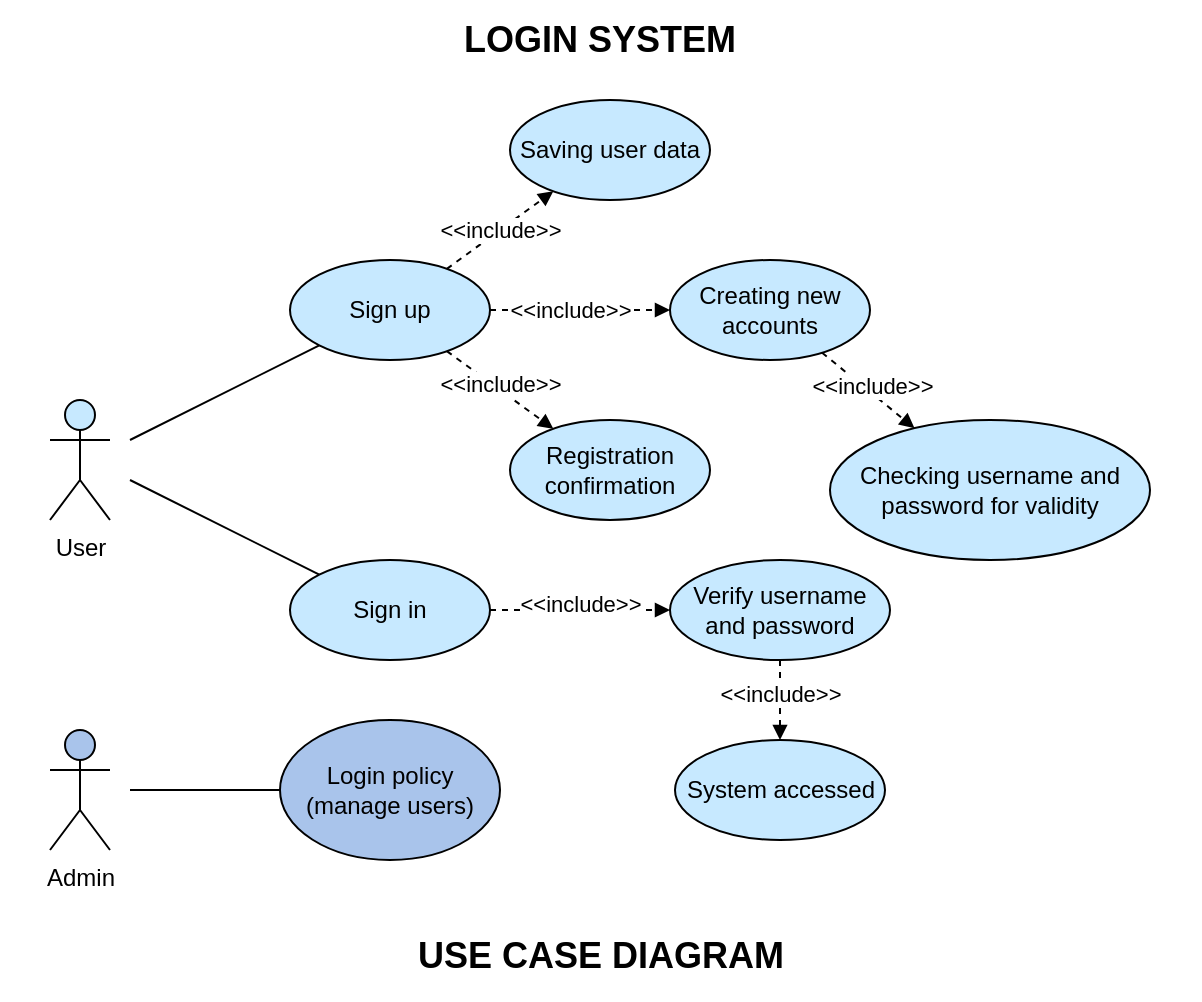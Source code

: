 <mxfile version="21.8.2" type="google">
  <diagram name="Страница — 1" id="r4jOsCiulaTXHGmy9pD6">
    <mxGraphModel grid="1" page="1" gridSize="10" guides="1" tooltips="1" connect="1" arrows="1" fold="1" pageScale="1" pageWidth="600" pageHeight="500" math="0" shadow="0">
      <root>
        <mxCell id="0" />
        <mxCell id="1" parent="0" />
        <mxCell id="jkGGEsKj9msyJrJW9UT2-1" value="&lt;b style=&quot;font-size: 18px;&quot;&gt;LOGIN SYSTEM&lt;/b&gt;" style="text;html=1;strokeColor=none;fillColor=none;align=center;verticalAlign=middle;whiteSpace=wrap;rounded=0;fontSize=18;" vertex="1" parent="1">
          <mxGeometry x="199" y="10" width="202" height="20" as="geometry" />
        </mxCell>
        <mxCell id="jkGGEsKj9msyJrJW9UT2-2" value="USE CASE DIAGRAM" style="text;html=1;strokeColor=none;fillColor=none;align=center;verticalAlign=middle;whiteSpace=wrap;rounded=0;fontStyle=1;fontSize=18;" vertex="1" parent="1">
          <mxGeometry x="198" y="465" width="205" height="25" as="geometry" />
        </mxCell>
        <mxCell id="BuX1tlL8T__U0MPUioRx-1" value="User" style="shape=umlActor;verticalLabelPosition=bottom;verticalAlign=top;html=1;outlineConnect=0;fillColor=#C7E9FF;" vertex="1" parent="1">
          <mxGeometry x="25" y="200" width="30" height="60" as="geometry" />
        </mxCell>
        <mxCell id="BuX1tlL8T__U0MPUioRx-6" value="Sign up" style="ellipse;whiteSpace=wrap;html=1;fillColor=#C7E9FF;" vertex="1" parent="1">
          <mxGeometry x="145" y="130" width="100" height="50" as="geometry" />
        </mxCell>
        <mxCell id="BuX1tlL8T__U0MPUioRx-7" value="Sign in" style="ellipse;whiteSpace=wrap;html=1;fillColor=#C7E9FF;" vertex="1" parent="1">
          <mxGeometry x="145" y="280" width="100" height="50" as="geometry" />
        </mxCell>
        <mxCell id="BuX1tlL8T__U0MPUioRx-8" value="" style="endArrow=block;dashed=1;endFill=1;endSize=5;html=1;rounded=0;strokeColor=#000000;" edge="1" parent="1" source="BuX1tlL8T__U0MPUioRx-6" target="BuX1tlL8T__U0MPUioRx-11">
          <mxGeometry width="160" relative="1" as="geometry">
            <mxPoint x="235" y="130" as="sourcePoint" />
            <mxPoint x="475" y="90" as="targetPoint" />
          </mxGeometry>
        </mxCell>
        <mxCell id="BuX1tlL8T__U0MPUioRx-10" value="&amp;lt;&amp;lt;include&amp;gt;&amp;gt;" style="edgeLabel;html=1;align=center;verticalAlign=middle;resizable=0;points=[];noLabel=0;allowArrows=1;connectable=0;collapsible=0;treeFolding=0;direction=east;" connectable="0" vertex="1" parent="BuX1tlL8T__U0MPUioRx-8">
          <mxGeometry relative="1" as="geometry">
            <mxPoint as="offset" />
          </mxGeometry>
        </mxCell>
        <mxCell id="BuX1tlL8T__U0MPUioRx-11" value="Saving user data" style="ellipse;whiteSpace=wrap;html=1;fillColor=#C7E9FF;" vertex="1" parent="1">
          <mxGeometry x="255" y="50" width="100" height="50" as="geometry" />
        </mxCell>
        <mxCell id="BuX1tlL8T__U0MPUioRx-12" value="Сreating new accounts" style="ellipse;whiteSpace=wrap;html=1;fillColor=#C7E9FF;" vertex="1" parent="1">
          <mxGeometry x="335" y="130" width="100" height="50" as="geometry" />
        </mxCell>
        <mxCell id="BuX1tlL8T__U0MPUioRx-13" value="" style="endArrow=block;dashed=1;endFill=1;endSize=5;html=1;rounded=0;strokeColor=#000000;" edge="1" parent="1" source="BuX1tlL8T__U0MPUioRx-6" target="BuX1tlL8T__U0MPUioRx-12">
          <mxGeometry width="160" relative="1" as="geometry">
            <mxPoint x="239" y="147" as="sourcePoint" />
            <mxPoint x="321" y="103" as="targetPoint" />
          </mxGeometry>
        </mxCell>
        <mxCell id="BuX1tlL8T__U0MPUioRx-14" value="&amp;lt;&amp;lt;include&amp;gt;&amp;gt;" style="edgeLabel;html=1;align=center;verticalAlign=middle;resizable=0;points=[];noLabel=0;allowArrows=1;connectable=0;collapsible=0;treeFolding=0;direction=east;" connectable="0" vertex="1" parent="BuX1tlL8T__U0MPUioRx-13">
          <mxGeometry relative="1" as="geometry">
            <mxPoint x="-5" as="offset" />
          </mxGeometry>
        </mxCell>
        <mxCell id="BuX1tlL8T__U0MPUioRx-16" value="Registration confirmation" style="ellipse;whiteSpace=wrap;html=1;fillColor=#C7E9FF;" vertex="1" parent="1">
          <mxGeometry x="255" y="210" width="100" height="50" as="geometry" />
        </mxCell>
        <mxCell id="BuX1tlL8T__U0MPUioRx-18" value="" style="endArrow=block;dashed=1;endFill=1;endSize=5;html=1;rounded=0;strokeColor=#000000;" edge="1" parent="1" source="BuX1tlL8T__U0MPUioRx-6" target="BuX1tlL8T__U0MPUioRx-16">
          <mxGeometry width="160" relative="1" as="geometry">
            <mxPoint x="255" y="165" as="sourcePoint" />
            <mxPoint x="365" y="165" as="targetPoint" />
          </mxGeometry>
        </mxCell>
        <mxCell id="BuX1tlL8T__U0MPUioRx-19" value="&amp;lt;&amp;lt;include&amp;gt;&amp;gt;" style="edgeLabel;html=1;align=center;verticalAlign=middle;resizable=0;points=[];noLabel=0;allowArrows=1;connectable=0;collapsible=0;treeFolding=0;direction=east;" connectable="0" vertex="1" parent="BuX1tlL8T__U0MPUioRx-18">
          <mxGeometry relative="1" as="geometry">
            <mxPoint y="-3" as="offset" />
          </mxGeometry>
        </mxCell>
        <mxCell id="BuX1tlL8T__U0MPUioRx-20" value="Checking username and password for validity" style="ellipse;whiteSpace=wrap;html=1;fillColor=#C7E9FF;" vertex="1" parent="1">
          <mxGeometry x="415" y="210" width="160" height="70" as="geometry" />
        </mxCell>
        <mxCell id="BuX1tlL8T__U0MPUioRx-21" value="" style="endArrow=block;dashed=1;endFill=1;endSize=5;html=1;rounded=0;strokeColor=#000000;" edge="1" parent="1" source="BuX1tlL8T__U0MPUioRx-12" target="BuX1tlL8T__U0MPUioRx-20">
          <mxGeometry width="160" relative="1" as="geometry">
            <mxPoint x="425" y="170" as="sourcePoint" />
            <mxPoint x="505" y="170" as="targetPoint" />
          </mxGeometry>
        </mxCell>
        <mxCell id="BuX1tlL8T__U0MPUioRx-22" value="&amp;lt;&amp;lt;include&amp;gt;&amp;gt;" style="edgeLabel;html=1;align=center;verticalAlign=middle;resizable=0;points=[];noLabel=0;allowArrows=1;connectable=0;collapsible=0;treeFolding=0;direction=east;" connectable="0" vertex="1" parent="BuX1tlL8T__U0MPUioRx-21">
          <mxGeometry relative="1" as="geometry">
            <mxPoint x="1" y="-3" as="offset" />
          </mxGeometry>
        </mxCell>
        <mxCell id="BuX1tlL8T__U0MPUioRx-23" value="Verify username and password" style="ellipse;whiteSpace=wrap;html=1;fillColor=#C7E9FF;" vertex="1" parent="1">
          <mxGeometry x="335" y="280" width="110" height="50" as="geometry" />
        </mxCell>
        <mxCell id="BuX1tlL8T__U0MPUioRx-24" value="System accessed" style="ellipse;whiteSpace=wrap;html=1;fillColor=#C7E9FF;" vertex="1" parent="1">
          <mxGeometry x="337.5" y="370" width="105" height="50" as="geometry" />
        </mxCell>
        <mxCell id="BuX1tlL8T__U0MPUioRx-25" value="Admin" style="shape=umlActor;verticalLabelPosition=bottom;verticalAlign=top;html=1;outlineConnect=0;fillColor=#A9C4EB;" vertex="1" parent="1">
          <mxGeometry x="25" y="365" width="30" height="60" as="geometry" />
        </mxCell>
        <mxCell id="BuX1tlL8T__U0MPUioRx-29" value="Login policy (manage users)" style="ellipse;whiteSpace=wrap;html=1;fillColor=#A9C4EB;" vertex="1" parent="1">
          <mxGeometry x="140" y="360" width="110" height="70" as="geometry" />
        </mxCell>
        <mxCell id="BuX1tlL8T__U0MPUioRx-30" value="" style="endArrow=none;html=1;rounded=0;" edge="1" parent="1" target="BuX1tlL8T__U0MPUioRx-6">
          <mxGeometry width="50" height="50" relative="1" as="geometry">
            <mxPoint x="65" y="220" as="sourcePoint" />
            <mxPoint x="135" y="220" as="targetPoint" />
          </mxGeometry>
        </mxCell>
        <mxCell id="BuX1tlL8T__U0MPUioRx-31" value="" style="endArrow=none;html=1;rounded=0;" edge="1" parent="1" target="BuX1tlL8T__U0MPUioRx-7">
          <mxGeometry width="50" height="50" relative="1" as="geometry">
            <mxPoint x="65" y="240" as="sourcePoint" />
            <mxPoint x="177" y="186" as="targetPoint" />
          </mxGeometry>
        </mxCell>
        <mxCell id="BuX1tlL8T__U0MPUioRx-32" value="" style="endArrow=none;html=1;rounded=0;" edge="1" parent="1" target="BuX1tlL8T__U0MPUioRx-29">
          <mxGeometry width="50" height="50" relative="1" as="geometry">
            <mxPoint x="65" y="395" as="sourcePoint" />
            <mxPoint x="145" y="465" as="targetPoint" />
          </mxGeometry>
        </mxCell>
        <mxCell id="BuX1tlL8T__U0MPUioRx-33" value="" style="endArrow=block;dashed=1;endFill=1;endSize=5;html=1;rounded=0;strokeColor=#000000;" edge="1" parent="1" source="BuX1tlL8T__U0MPUioRx-7" target="BuX1tlL8T__U0MPUioRx-23">
          <mxGeometry width="160" relative="1" as="geometry">
            <mxPoint x="255" y="380" as="sourcePoint" />
            <mxPoint x="325" y="414" as="targetPoint" />
          </mxGeometry>
        </mxCell>
        <mxCell id="BuX1tlL8T__U0MPUioRx-34" value="&amp;lt;&amp;lt;include&amp;gt;&amp;gt;" style="edgeLabel;html=1;align=center;verticalAlign=middle;resizable=0;points=[];noLabel=0;allowArrows=1;connectable=0;collapsible=0;treeFolding=0;direction=east;" connectable="0" vertex="1" parent="BuX1tlL8T__U0MPUioRx-33">
          <mxGeometry relative="1" as="geometry">
            <mxPoint y="-3" as="offset" />
          </mxGeometry>
        </mxCell>
        <mxCell id="BuX1tlL8T__U0MPUioRx-37" value="" style="endArrow=block;dashed=1;endFill=1;endSize=5;html=1;rounded=0;strokeColor=#000000;" edge="1" parent="1" source="BuX1tlL8T__U0MPUioRx-23" target="BuX1tlL8T__U0MPUioRx-24">
          <mxGeometry width="160" relative="1" as="geometry">
            <mxPoint x="355" y="420" as="sourcePoint" />
            <mxPoint x="335" y="335" as="targetPoint" />
          </mxGeometry>
        </mxCell>
        <mxCell id="BuX1tlL8T__U0MPUioRx-38" value="&amp;lt;&amp;lt;include&amp;gt;&amp;gt;" style="edgeLabel;html=1;align=center;verticalAlign=middle;resizable=0;points=[];noLabel=0;allowArrows=1;connectable=0;collapsible=0;treeFolding=0;direction=east;" connectable="0" vertex="1" parent="BuX1tlL8T__U0MPUioRx-37">
          <mxGeometry relative="1" as="geometry">
            <mxPoint y="-3" as="offset" />
          </mxGeometry>
        </mxCell>
        <mxCell id="BuX1tlL8T__U0MPUioRx-41" value="" style="swimlane;startSize=0;strokeColor=none;" vertex="1" parent="1">
          <mxGeometry width="600" height="500" as="geometry">
            <mxRectangle width="50" height="40" as="alternateBounds" />
          </mxGeometry>
        </mxCell>
      </root>
    </mxGraphModel>
  </diagram>
</mxfile>
